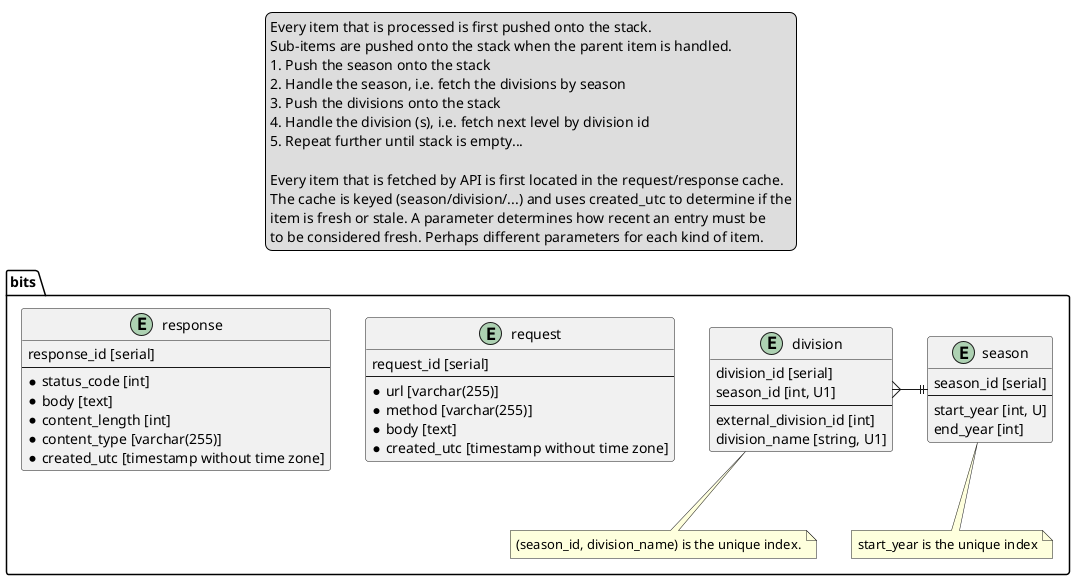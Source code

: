 @startuml Database

legend top
Every item that is processed is first pushed onto the stack.
Sub-items are pushed onto the stack when the parent item is handled.
1. Push the season onto the stack
2. Handle the season, i.e. fetch the divisions by season
3. Push the divisions onto the stack
4. Handle the division (s), i.e. fetch next level by division id
5. Repeat further until stack is empty...

Every item that is fetched by API is first located in the request/response cache.
The cache is keyed (season/division/...) and uses created_utc to determine if the
item is fresh or stale. A parameter determines how recent an entry must be
to be considered fresh. Perhaps different parameters for each kind of item.
end legend

package bits {
    entity season {
        season_id [serial]
        --
        start_year [int, U]
        end_year [int]
    }
    note bottom
    start_year is the unique index
    end note

    entity division {
        division_id [serial]
        season_id [int, U1]
        --
        external_division_id [int]
        division_name [string, U1]
    }

    note bottom
    (season_id, division_name) is the unique index.
    end note

    division }-|| season

    entity request {
        request_id [serial]
        --
        * url [varchar(255)]
        * method [varchar(255)]
        * body [text]
        * created_utc [timestamp without time zone]
    }

    entity response {
        response_id [serial]
        --
        * status_code [int]
        * body [text]
        * content_length [int]
        * content_type [varchar(255)]
        * created_utc [timestamp without time zone]
    }
}

@enduml
